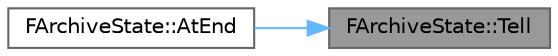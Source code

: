 digraph "FArchiveState::Tell"
{
 // INTERACTIVE_SVG=YES
 // LATEX_PDF_SIZE
  bgcolor="transparent";
  edge [fontname=Helvetica,fontsize=10,labelfontname=Helvetica,labelfontsize=10];
  node [fontname=Helvetica,fontsize=10,shape=box,height=0.2,width=0.4];
  rankdir="RL";
  Node1 [id="Node000001",label="FArchiveState::Tell",height=0.2,width=0.4,color="gray40", fillcolor="grey60", style="filled", fontcolor="black",tooltip="Returns the current location within the backing data storage, which can possibly be passed to Seek la..."];
  Node1 -> Node2 [id="edge1_Node000001_Node000002",dir="back",color="steelblue1",style="solid",tooltip=" "];
  Node2 [id="Node000002",label="FArchiveState::AtEnd",height=0.2,width=0.4,color="grey40", fillcolor="white", style="filled",URL="$d8/dea/structFArchiveState.html#abc54f0657ec158fca9bad68d7f8745cc",tooltip="Returns true if the current location within the backing data storage is at the end,..."];
}
